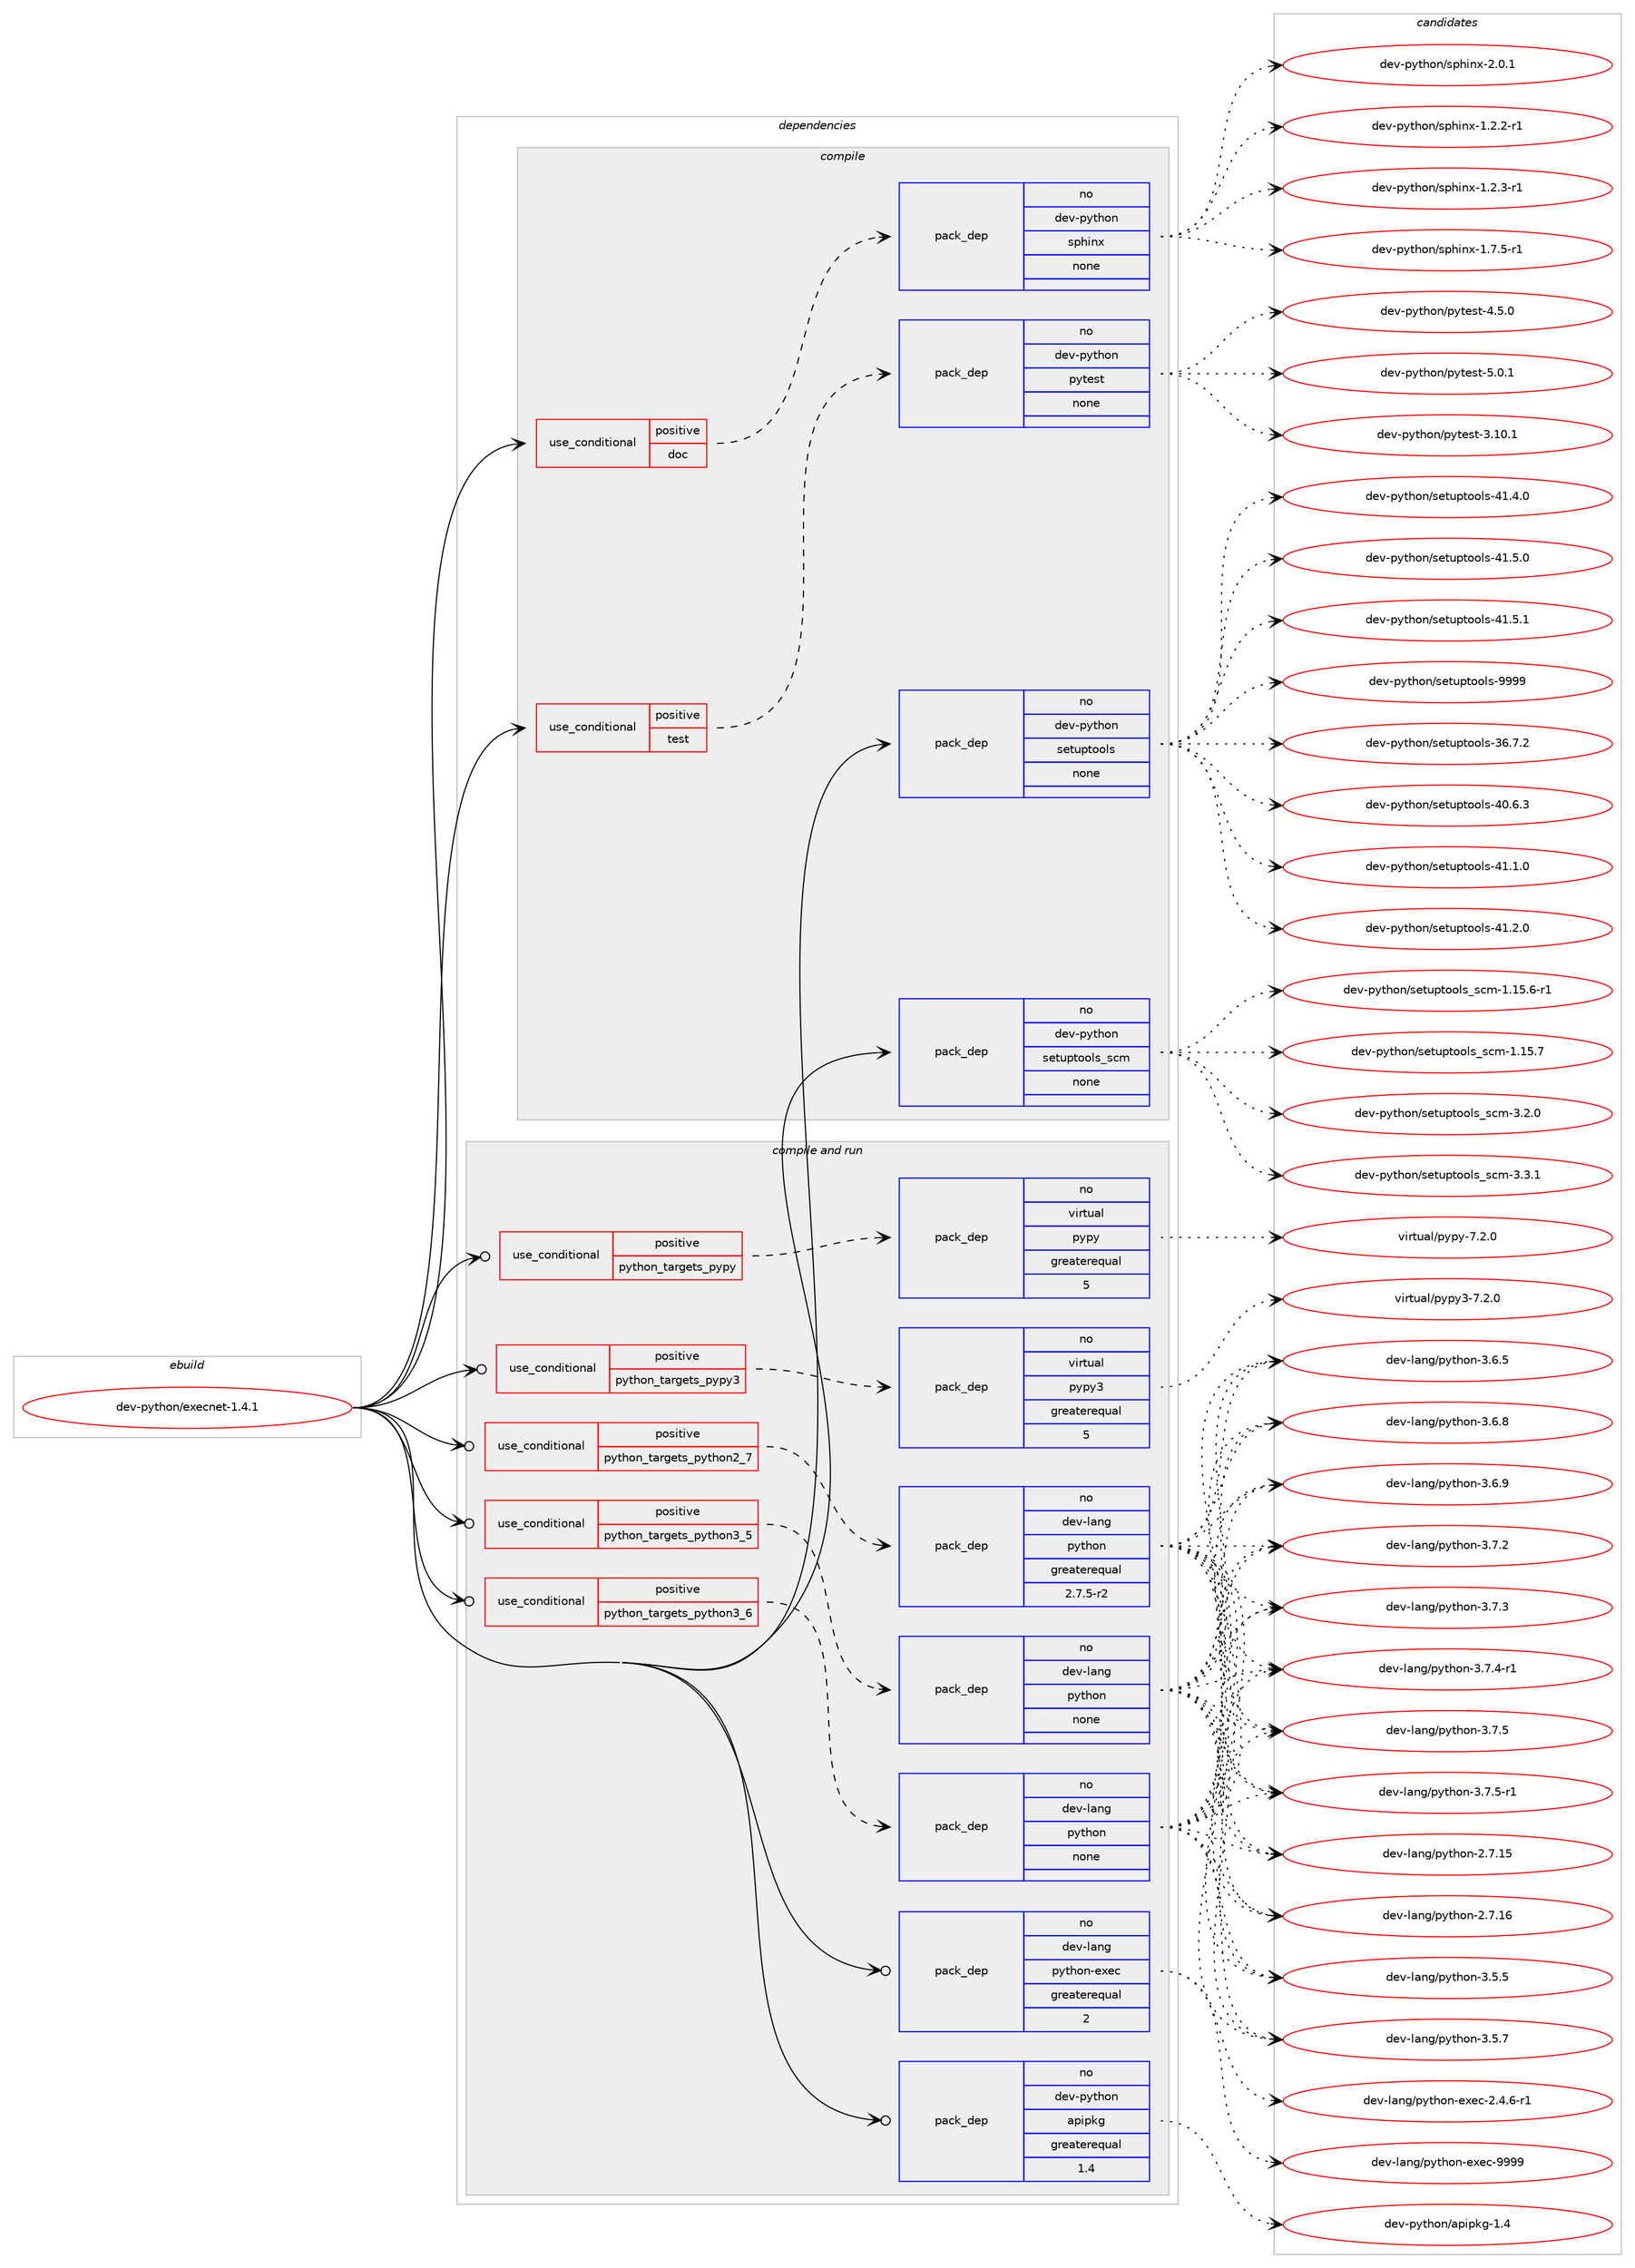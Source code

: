 digraph prolog {

# *************
# Graph options
# *************

newrank=true;
concentrate=true;
compound=true;
graph [rankdir=LR,fontname=Helvetica,fontsize=10,ranksep=1.5];#, ranksep=2.5, nodesep=0.2];
edge  [arrowhead=vee];
node  [fontname=Helvetica,fontsize=10];

# **********
# The ebuild
# **********

subgraph cluster_leftcol {
color=gray;
rank=same;
label=<<i>ebuild</i>>;
id [label="dev-python/execnet-1.4.1", color=red, width=4, href="../dev-python/execnet-1.4.1.svg"];
}

# ****************
# The dependencies
# ****************

subgraph cluster_midcol {
color=gray;
label=<<i>dependencies</i>>;
subgraph cluster_compile {
fillcolor="#eeeeee";
style=filled;
label=<<i>compile</i>>;
subgraph cond139093 {
dependency603706 [label=<<TABLE BORDER="0" CELLBORDER="1" CELLSPACING="0" CELLPADDING="4"><TR><TD ROWSPAN="3" CELLPADDING="10">use_conditional</TD></TR><TR><TD>positive</TD></TR><TR><TD>doc</TD></TR></TABLE>>, shape=none, color=red];
subgraph pack452816 {
dependency603707 [label=<<TABLE BORDER="0" CELLBORDER="1" CELLSPACING="0" CELLPADDING="4" WIDTH="220"><TR><TD ROWSPAN="6" CELLPADDING="30">pack_dep</TD></TR><TR><TD WIDTH="110">no</TD></TR><TR><TD>dev-python</TD></TR><TR><TD>sphinx</TD></TR><TR><TD>none</TD></TR><TR><TD></TD></TR></TABLE>>, shape=none, color=blue];
}
dependency603706:e -> dependency603707:w [weight=20,style="dashed",arrowhead="vee"];
}
id:e -> dependency603706:w [weight=20,style="solid",arrowhead="vee"];
subgraph cond139094 {
dependency603708 [label=<<TABLE BORDER="0" CELLBORDER="1" CELLSPACING="0" CELLPADDING="4"><TR><TD ROWSPAN="3" CELLPADDING="10">use_conditional</TD></TR><TR><TD>positive</TD></TR><TR><TD>test</TD></TR></TABLE>>, shape=none, color=red];
subgraph pack452817 {
dependency603709 [label=<<TABLE BORDER="0" CELLBORDER="1" CELLSPACING="0" CELLPADDING="4" WIDTH="220"><TR><TD ROWSPAN="6" CELLPADDING="30">pack_dep</TD></TR><TR><TD WIDTH="110">no</TD></TR><TR><TD>dev-python</TD></TR><TR><TD>pytest</TD></TR><TR><TD>none</TD></TR><TR><TD></TD></TR></TABLE>>, shape=none, color=blue];
}
dependency603708:e -> dependency603709:w [weight=20,style="dashed",arrowhead="vee"];
}
id:e -> dependency603708:w [weight=20,style="solid",arrowhead="vee"];
subgraph pack452818 {
dependency603710 [label=<<TABLE BORDER="0" CELLBORDER="1" CELLSPACING="0" CELLPADDING="4" WIDTH="220"><TR><TD ROWSPAN="6" CELLPADDING="30">pack_dep</TD></TR><TR><TD WIDTH="110">no</TD></TR><TR><TD>dev-python</TD></TR><TR><TD>setuptools</TD></TR><TR><TD>none</TD></TR><TR><TD></TD></TR></TABLE>>, shape=none, color=blue];
}
id:e -> dependency603710:w [weight=20,style="solid",arrowhead="vee"];
subgraph pack452819 {
dependency603711 [label=<<TABLE BORDER="0" CELLBORDER="1" CELLSPACING="0" CELLPADDING="4" WIDTH="220"><TR><TD ROWSPAN="6" CELLPADDING="30">pack_dep</TD></TR><TR><TD WIDTH="110">no</TD></TR><TR><TD>dev-python</TD></TR><TR><TD>setuptools_scm</TD></TR><TR><TD>none</TD></TR><TR><TD></TD></TR></TABLE>>, shape=none, color=blue];
}
id:e -> dependency603711:w [weight=20,style="solid",arrowhead="vee"];
}
subgraph cluster_compileandrun {
fillcolor="#eeeeee";
style=filled;
label=<<i>compile and run</i>>;
subgraph cond139095 {
dependency603712 [label=<<TABLE BORDER="0" CELLBORDER="1" CELLSPACING="0" CELLPADDING="4"><TR><TD ROWSPAN="3" CELLPADDING="10">use_conditional</TD></TR><TR><TD>positive</TD></TR><TR><TD>python_targets_pypy</TD></TR></TABLE>>, shape=none, color=red];
subgraph pack452820 {
dependency603713 [label=<<TABLE BORDER="0" CELLBORDER="1" CELLSPACING="0" CELLPADDING="4" WIDTH="220"><TR><TD ROWSPAN="6" CELLPADDING="30">pack_dep</TD></TR><TR><TD WIDTH="110">no</TD></TR><TR><TD>virtual</TD></TR><TR><TD>pypy</TD></TR><TR><TD>greaterequal</TD></TR><TR><TD>5</TD></TR></TABLE>>, shape=none, color=blue];
}
dependency603712:e -> dependency603713:w [weight=20,style="dashed",arrowhead="vee"];
}
id:e -> dependency603712:w [weight=20,style="solid",arrowhead="odotvee"];
subgraph cond139096 {
dependency603714 [label=<<TABLE BORDER="0" CELLBORDER="1" CELLSPACING="0" CELLPADDING="4"><TR><TD ROWSPAN="3" CELLPADDING="10">use_conditional</TD></TR><TR><TD>positive</TD></TR><TR><TD>python_targets_pypy3</TD></TR></TABLE>>, shape=none, color=red];
subgraph pack452821 {
dependency603715 [label=<<TABLE BORDER="0" CELLBORDER="1" CELLSPACING="0" CELLPADDING="4" WIDTH="220"><TR><TD ROWSPAN="6" CELLPADDING="30">pack_dep</TD></TR><TR><TD WIDTH="110">no</TD></TR><TR><TD>virtual</TD></TR><TR><TD>pypy3</TD></TR><TR><TD>greaterequal</TD></TR><TR><TD>5</TD></TR></TABLE>>, shape=none, color=blue];
}
dependency603714:e -> dependency603715:w [weight=20,style="dashed",arrowhead="vee"];
}
id:e -> dependency603714:w [weight=20,style="solid",arrowhead="odotvee"];
subgraph cond139097 {
dependency603716 [label=<<TABLE BORDER="0" CELLBORDER="1" CELLSPACING="0" CELLPADDING="4"><TR><TD ROWSPAN="3" CELLPADDING="10">use_conditional</TD></TR><TR><TD>positive</TD></TR><TR><TD>python_targets_python2_7</TD></TR></TABLE>>, shape=none, color=red];
subgraph pack452822 {
dependency603717 [label=<<TABLE BORDER="0" CELLBORDER="1" CELLSPACING="0" CELLPADDING="4" WIDTH="220"><TR><TD ROWSPAN="6" CELLPADDING="30">pack_dep</TD></TR><TR><TD WIDTH="110">no</TD></TR><TR><TD>dev-lang</TD></TR><TR><TD>python</TD></TR><TR><TD>greaterequal</TD></TR><TR><TD>2.7.5-r2</TD></TR></TABLE>>, shape=none, color=blue];
}
dependency603716:e -> dependency603717:w [weight=20,style="dashed",arrowhead="vee"];
}
id:e -> dependency603716:w [weight=20,style="solid",arrowhead="odotvee"];
subgraph cond139098 {
dependency603718 [label=<<TABLE BORDER="0" CELLBORDER="1" CELLSPACING="0" CELLPADDING="4"><TR><TD ROWSPAN="3" CELLPADDING="10">use_conditional</TD></TR><TR><TD>positive</TD></TR><TR><TD>python_targets_python3_5</TD></TR></TABLE>>, shape=none, color=red];
subgraph pack452823 {
dependency603719 [label=<<TABLE BORDER="0" CELLBORDER="1" CELLSPACING="0" CELLPADDING="4" WIDTH="220"><TR><TD ROWSPAN="6" CELLPADDING="30">pack_dep</TD></TR><TR><TD WIDTH="110">no</TD></TR><TR><TD>dev-lang</TD></TR><TR><TD>python</TD></TR><TR><TD>none</TD></TR><TR><TD></TD></TR></TABLE>>, shape=none, color=blue];
}
dependency603718:e -> dependency603719:w [weight=20,style="dashed",arrowhead="vee"];
}
id:e -> dependency603718:w [weight=20,style="solid",arrowhead="odotvee"];
subgraph cond139099 {
dependency603720 [label=<<TABLE BORDER="0" CELLBORDER="1" CELLSPACING="0" CELLPADDING="4"><TR><TD ROWSPAN="3" CELLPADDING="10">use_conditional</TD></TR><TR><TD>positive</TD></TR><TR><TD>python_targets_python3_6</TD></TR></TABLE>>, shape=none, color=red];
subgraph pack452824 {
dependency603721 [label=<<TABLE BORDER="0" CELLBORDER="1" CELLSPACING="0" CELLPADDING="4" WIDTH="220"><TR><TD ROWSPAN="6" CELLPADDING="30">pack_dep</TD></TR><TR><TD WIDTH="110">no</TD></TR><TR><TD>dev-lang</TD></TR><TR><TD>python</TD></TR><TR><TD>none</TD></TR><TR><TD></TD></TR></TABLE>>, shape=none, color=blue];
}
dependency603720:e -> dependency603721:w [weight=20,style="dashed",arrowhead="vee"];
}
id:e -> dependency603720:w [weight=20,style="solid",arrowhead="odotvee"];
subgraph pack452825 {
dependency603722 [label=<<TABLE BORDER="0" CELLBORDER="1" CELLSPACING="0" CELLPADDING="4" WIDTH="220"><TR><TD ROWSPAN="6" CELLPADDING="30">pack_dep</TD></TR><TR><TD WIDTH="110">no</TD></TR><TR><TD>dev-lang</TD></TR><TR><TD>python-exec</TD></TR><TR><TD>greaterequal</TD></TR><TR><TD>2</TD></TR></TABLE>>, shape=none, color=blue];
}
id:e -> dependency603722:w [weight=20,style="solid",arrowhead="odotvee"];
subgraph pack452826 {
dependency603723 [label=<<TABLE BORDER="0" CELLBORDER="1" CELLSPACING="0" CELLPADDING="4" WIDTH="220"><TR><TD ROWSPAN="6" CELLPADDING="30">pack_dep</TD></TR><TR><TD WIDTH="110">no</TD></TR><TR><TD>dev-python</TD></TR><TR><TD>apipkg</TD></TR><TR><TD>greaterequal</TD></TR><TR><TD>1.4</TD></TR></TABLE>>, shape=none, color=blue];
}
id:e -> dependency603723:w [weight=20,style="solid",arrowhead="odotvee"];
}
subgraph cluster_run {
fillcolor="#eeeeee";
style=filled;
label=<<i>run</i>>;
}
}

# **************
# The candidates
# **************

subgraph cluster_choices {
rank=same;
color=gray;
label=<<i>candidates</i>>;

subgraph choice452816 {
color=black;
nodesep=1;
choice10010111845112121116104111110471151121041051101204549465046504511449 [label="dev-python/sphinx-1.2.2-r1", color=red, width=4,href="../dev-python/sphinx-1.2.2-r1.svg"];
choice10010111845112121116104111110471151121041051101204549465046514511449 [label="dev-python/sphinx-1.2.3-r1", color=red, width=4,href="../dev-python/sphinx-1.2.3-r1.svg"];
choice10010111845112121116104111110471151121041051101204549465546534511449 [label="dev-python/sphinx-1.7.5-r1", color=red, width=4,href="../dev-python/sphinx-1.7.5-r1.svg"];
choice1001011184511212111610411111047115112104105110120455046484649 [label="dev-python/sphinx-2.0.1", color=red, width=4,href="../dev-python/sphinx-2.0.1.svg"];
dependency603707:e -> choice10010111845112121116104111110471151121041051101204549465046504511449:w [style=dotted,weight="100"];
dependency603707:e -> choice10010111845112121116104111110471151121041051101204549465046514511449:w [style=dotted,weight="100"];
dependency603707:e -> choice10010111845112121116104111110471151121041051101204549465546534511449:w [style=dotted,weight="100"];
dependency603707:e -> choice1001011184511212111610411111047115112104105110120455046484649:w [style=dotted,weight="100"];
}
subgraph choice452817 {
color=black;
nodesep=1;
choice100101118451121211161041111104711212111610111511645514649484649 [label="dev-python/pytest-3.10.1", color=red, width=4,href="../dev-python/pytest-3.10.1.svg"];
choice1001011184511212111610411111047112121116101115116455246534648 [label="dev-python/pytest-4.5.0", color=red, width=4,href="../dev-python/pytest-4.5.0.svg"];
choice1001011184511212111610411111047112121116101115116455346484649 [label="dev-python/pytest-5.0.1", color=red, width=4,href="../dev-python/pytest-5.0.1.svg"];
dependency603709:e -> choice100101118451121211161041111104711212111610111511645514649484649:w [style=dotted,weight="100"];
dependency603709:e -> choice1001011184511212111610411111047112121116101115116455246534648:w [style=dotted,weight="100"];
dependency603709:e -> choice1001011184511212111610411111047112121116101115116455346484649:w [style=dotted,weight="100"];
}
subgraph choice452818 {
color=black;
nodesep=1;
choice100101118451121211161041111104711510111611711211611111110811545515446554650 [label="dev-python/setuptools-36.7.2", color=red, width=4,href="../dev-python/setuptools-36.7.2.svg"];
choice100101118451121211161041111104711510111611711211611111110811545524846544651 [label="dev-python/setuptools-40.6.3", color=red, width=4,href="../dev-python/setuptools-40.6.3.svg"];
choice100101118451121211161041111104711510111611711211611111110811545524946494648 [label="dev-python/setuptools-41.1.0", color=red, width=4,href="../dev-python/setuptools-41.1.0.svg"];
choice100101118451121211161041111104711510111611711211611111110811545524946504648 [label="dev-python/setuptools-41.2.0", color=red, width=4,href="../dev-python/setuptools-41.2.0.svg"];
choice100101118451121211161041111104711510111611711211611111110811545524946524648 [label="dev-python/setuptools-41.4.0", color=red, width=4,href="../dev-python/setuptools-41.4.0.svg"];
choice100101118451121211161041111104711510111611711211611111110811545524946534648 [label="dev-python/setuptools-41.5.0", color=red, width=4,href="../dev-python/setuptools-41.5.0.svg"];
choice100101118451121211161041111104711510111611711211611111110811545524946534649 [label="dev-python/setuptools-41.5.1", color=red, width=4,href="../dev-python/setuptools-41.5.1.svg"];
choice10010111845112121116104111110471151011161171121161111111081154557575757 [label="dev-python/setuptools-9999", color=red, width=4,href="../dev-python/setuptools-9999.svg"];
dependency603710:e -> choice100101118451121211161041111104711510111611711211611111110811545515446554650:w [style=dotted,weight="100"];
dependency603710:e -> choice100101118451121211161041111104711510111611711211611111110811545524846544651:w [style=dotted,weight="100"];
dependency603710:e -> choice100101118451121211161041111104711510111611711211611111110811545524946494648:w [style=dotted,weight="100"];
dependency603710:e -> choice100101118451121211161041111104711510111611711211611111110811545524946504648:w [style=dotted,weight="100"];
dependency603710:e -> choice100101118451121211161041111104711510111611711211611111110811545524946524648:w [style=dotted,weight="100"];
dependency603710:e -> choice100101118451121211161041111104711510111611711211611111110811545524946534648:w [style=dotted,weight="100"];
dependency603710:e -> choice100101118451121211161041111104711510111611711211611111110811545524946534649:w [style=dotted,weight="100"];
dependency603710:e -> choice10010111845112121116104111110471151011161171121161111111081154557575757:w [style=dotted,weight="100"];
}
subgraph choice452819 {
color=black;
nodesep=1;
choice10010111845112121116104111110471151011161171121161111111081159511599109454946495346544511449 [label="dev-python/setuptools_scm-1.15.6-r1", color=red, width=4,href="../dev-python/setuptools_scm-1.15.6-r1.svg"];
choice1001011184511212111610411111047115101116117112116111111108115951159910945494649534655 [label="dev-python/setuptools_scm-1.15.7", color=red, width=4,href="../dev-python/setuptools_scm-1.15.7.svg"];
choice10010111845112121116104111110471151011161171121161111111081159511599109455146504648 [label="dev-python/setuptools_scm-3.2.0", color=red, width=4,href="../dev-python/setuptools_scm-3.2.0.svg"];
choice10010111845112121116104111110471151011161171121161111111081159511599109455146514649 [label="dev-python/setuptools_scm-3.3.1", color=red, width=4,href="../dev-python/setuptools_scm-3.3.1.svg"];
dependency603711:e -> choice10010111845112121116104111110471151011161171121161111111081159511599109454946495346544511449:w [style=dotted,weight="100"];
dependency603711:e -> choice1001011184511212111610411111047115101116117112116111111108115951159910945494649534655:w [style=dotted,weight="100"];
dependency603711:e -> choice10010111845112121116104111110471151011161171121161111111081159511599109455146504648:w [style=dotted,weight="100"];
dependency603711:e -> choice10010111845112121116104111110471151011161171121161111111081159511599109455146514649:w [style=dotted,weight="100"];
}
subgraph choice452820 {
color=black;
nodesep=1;
choice1181051141161179710847112121112121455546504648 [label="virtual/pypy-7.2.0", color=red, width=4,href="../virtual/pypy-7.2.0.svg"];
dependency603713:e -> choice1181051141161179710847112121112121455546504648:w [style=dotted,weight="100"];
}
subgraph choice452821 {
color=black;
nodesep=1;
choice118105114116117971084711212111212151455546504648 [label="virtual/pypy3-7.2.0", color=red, width=4,href="../virtual/pypy3-7.2.0.svg"];
dependency603715:e -> choice118105114116117971084711212111212151455546504648:w [style=dotted,weight="100"];
}
subgraph choice452822 {
color=black;
nodesep=1;
choice10010111845108971101034711212111610411111045504655464953 [label="dev-lang/python-2.7.15", color=red, width=4,href="../dev-lang/python-2.7.15.svg"];
choice10010111845108971101034711212111610411111045504655464954 [label="dev-lang/python-2.7.16", color=red, width=4,href="../dev-lang/python-2.7.16.svg"];
choice100101118451089711010347112121116104111110455146534653 [label="dev-lang/python-3.5.5", color=red, width=4,href="../dev-lang/python-3.5.5.svg"];
choice100101118451089711010347112121116104111110455146534655 [label="dev-lang/python-3.5.7", color=red, width=4,href="../dev-lang/python-3.5.7.svg"];
choice100101118451089711010347112121116104111110455146544653 [label="dev-lang/python-3.6.5", color=red, width=4,href="../dev-lang/python-3.6.5.svg"];
choice100101118451089711010347112121116104111110455146544656 [label="dev-lang/python-3.6.8", color=red, width=4,href="../dev-lang/python-3.6.8.svg"];
choice100101118451089711010347112121116104111110455146544657 [label="dev-lang/python-3.6.9", color=red, width=4,href="../dev-lang/python-3.6.9.svg"];
choice100101118451089711010347112121116104111110455146554650 [label="dev-lang/python-3.7.2", color=red, width=4,href="../dev-lang/python-3.7.2.svg"];
choice100101118451089711010347112121116104111110455146554651 [label="dev-lang/python-3.7.3", color=red, width=4,href="../dev-lang/python-3.7.3.svg"];
choice1001011184510897110103471121211161041111104551465546524511449 [label="dev-lang/python-3.7.4-r1", color=red, width=4,href="../dev-lang/python-3.7.4-r1.svg"];
choice100101118451089711010347112121116104111110455146554653 [label="dev-lang/python-3.7.5", color=red, width=4,href="../dev-lang/python-3.7.5.svg"];
choice1001011184510897110103471121211161041111104551465546534511449 [label="dev-lang/python-3.7.5-r1", color=red, width=4,href="../dev-lang/python-3.7.5-r1.svg"];
dependency603717:e -> choice10010111845108971101034711212111610411111045504655464953:w [style=dotted,weight="100"];
dependency603717:e -> choice10010111845108971101034711212111610411111045504655464954:w [style=dotted,weight="100"];
dependency603717:e -> choice100101118451089711010347112121116104111110455146534653:w [style=dotted,weight="100"];
dependency603717:e -> choice100101118451089711010347112121116104111110455146534655:w [style=dotted,weight="100"];
dependency603717:e -> choice100101118451089711010347112121116104111110455146544653:w [style=dotted,weight="100"];
dependency603717:e -> choice100101118451089711010347112121116104111110455146544656:w [style=dotted,weight="100"];
dependency603717:e -> choice100101118451089711010347112121116104111110455146544657:w [style=dotted,weight="100"];
dependency603717:e -> choice100101118451089711010347112121116104111110455146554650:w [style=dotted,weight="100"];
dependency603717:e -> choice100101118451089711010347112121116104111110455146554651:w [style=dotted,weight="100"];
dependency603717:e -> choice1001011184510897110103471121211161041111104551465546524511449:w [style=dotted,weight="100"];
dependency603717:e -> choice100101118451089711010347112121116104111110455146554653:w [style=dotted,weight="100"];
dependency603717:e -> choice1001011184510897110103471121211161041111104551465546534511449:w [style=dotted,weight="100"];
}
subgraph choice452823 {
color=black;
nodesep=1;
choice10010111845108971101034711212111610411111045504655464953 [label="dev-lang/python-2.7.15", color=red, width=4,href="../dev-lang/python-2.7.15.svg"];
choice10010111845108971101034711212111610411111045504655464954 [label="dev-lang/python-2.7.16", color=red, width=4,href="../dev-lang/python-2.7.16.svg"];
choice100101118451089711010347112121116104111110455146534653 [label="dev-lang/python-3.5.5", color=red, width=4,href="../dev-lang/python-3.5.5.svg"];
choice100101118451089711010347112121116104111110455146534655 [label="dev-lang/python-3.5.7", color=red, width=4,href="../dev-lang/python-3.5.7.svg"];
choice100101118451089711010347112121116104111110455146544653 [label="dev-lang/python-3.6.5", color=red, width=4,href="../dev-lang/python-3.6.5.svg"];
choice100101118451089711010347112121116104111110455146544656 [label="dev-lang/python-3.6.8", color=red, width=4,href="../dev-lang/python-3.6.8.svg"];
choice100101118451089711010347112121116104111110455146544657 [label="dev-lang/python-3.6.9", color=red, width=4,href="../dev-lang/python-3.6.9.svg"];
choice100101118451089711010347112121116104111110455146554650 [label="dev-lang/python-3.7.2", color=red, width=4,href="../dev-lang/python-3.7.2.svg"];
choice100101118451089711010347112121116104111110455146554651 [label="dev-lang/python-3.7.3", color=red, width=4,href="../dev-lang/python-3.7.3.svg"];
choice1001011184510897110103471121211161041111104551465546524511449 [label="dev-lang/python-3.7.4-r1", color=red, width=4,href="../dev-lang/python-3.7.4-r1.svg"];
choice100101118451089711010347112121116104111110455146554653 [label="dev-lang/python-3.7.5", color=red, width=4,href="../dev-lang/python-3.7.5.svg"];
choice1001011184510897110103471121211161041111104551465546534511449 [label="dev-lang/python-3.7.5-r1", color=red, width=4,href="../dev-lang/python-3.7.5-r1.svg"];
dependency603719:e -> choice10010111845108971101034711212111610411111045504655464953:w [style=dotted,weight="100"];
dependency603719:e -> choice10010111845108971101034711212111610411111045504655464954:w [style=dotted,weight="100"];
dependency603719:e -> choice100101118451089711010347112121116104111110455146534653:w [style=dotted,weight="100"];
dependency603719:e -> choice100101118451089711010347112121116104111110455146534655:w [style=dotted,weight="100"];
dependency603719:e -> choice100101118451089711010347112121116104111110455146544653:w [style=dotted,weight="100"];
dependency603719:e -> choice100101118451089711010347112121116104111110455146544656:w [style=dotted,weight="100"];
dependency603719:e -> choice100101118451089711010347112121116104111110455146544657:w [style=dotted,weight="100"];
dependency603719:e -> choice100101118451089711010347112121116104111110455146554650:w [style=dotted,weight="100"];
dependency603719:e -> choice100101118451089711010347112121116104111110455146554651:w [style=dotted,weight="100"];
dependency603719:e -> choice1001011184510897110103471121211161041111104551465546524511449:w [style=dotted,weight="100"];
dependency603719:e -> choice100101118451089711010347112121116104111110455146554653:w [style=dotted,weight="100"];
dependency603719:e -> choice1001011184510897110103471121211161041111104551465546534511449:w [style=dotted,weight="100"];
}
subgraph choice452824 {
color=black;
nodesep=1;
choice10010111845108971101034711212111610411111045504655464953 [label="dev-lang/python-2.7.15", color=red, width=4,href="../dev-lang/python-2.7.15.svg"];
choice10010111845108971101034711212111610411111045504655464954 [label="dev-lang/python-2.7.16", color=red, width=4,href="../dev-lang/python-2.7.16.svg"];
choice100101118451089711010347112121116104111110455146534653 [label="dev-lang/python-3.5.5", color=red, width=4,href="../dev-lang/python-3.5.5.svg"];
choice100101118451089711010347112121116104111110455146534655 [label="dev-lang/python-3.5.7", color=red, width=4,href="../dev-lang/python-3.5.7.svg"];
choice100101118451089711010347112121116104111110455146544653 [label="dev-lang/python-3.6.5", color=red, width=4,href="../dev-lang/python-3.6.5.svg"];
choice100101118451089711010347112121116104111110455146544656 [label="dev-lang/python-3.6.8", color=red, width=4,href="../dev-lang/python-3.6.8.svg"];
choice100101118451089711010347112121116104111110455146544657 [label="dev-lang/python-3.6.9", color=red, width=4,href="../dev-lang/python-3.6.9.svg"];
choice100101118451089711010347112121116104111110455146554650 [label="dev-lang/python-3.7.2", color=red, width=4,href="../dev-lang/python-3.7.2.svg"];
choice100101118451089711010347112121116104111110455146554651 [label="dev-lang/python-3.7.3", color=red, width=4,href="../dev-lang/python-3.7.3.svg"];
choice1001011184510897110103471121211161041111104551465546524511449 [label="dev-lang/python-3.7.4-r1", color=red, width=4,href="../dev-lang/python-3.7.4-r1.svg"];
choice100101118451089711010347112121116104111110455146554653 [label="dev-lang/python-3.7.5", color=red, width=4,href="../dev-lang/python-3.7.5.svg"];
choice1001011184510897110103471121211161041111104551465546534511449 [label="dev-lang/python-3.7.5-r1", color=red, width=4,href="../dev-lang/python-3.7.5-r1.svg"];
dependency603721:e -> choice10010111845108971101034711212111610411111045504655464953:w [style=dotted,weight="100"];
dependency603721:e -> choice10010111845108971101034711212111610411111045504655464954:w [style=dotted,weight="100"];
dependency603721:e -> choice100101118451089711010347112121116104111110455146534653:w [style=dotted,weight="100"];
dependency603721:e -> choice100101118451089711010347112121116104111110455146534655:w [style=dotted,weight="100"];
dependency603721:e -> choice100101118451089711010347112121116104111110455146544653:w [style=dotted,weight="100"];
dependency603721:e -> choice100101118451089711010347112121116104111110455146544656:w [style=dotted,weight="100"];
dependency603721:e -> choice100101118451089711010347112121116104111110455146544657:w [style=dotted,weight="100"];
dependency603721:e -> choice100101118451089711010347112121116104111110455146554650:w [style=dotted,weight="100"];
dependency603721:e -> choice100101118451089711010347112121116104111110455146554651:w [style=dotted,weight="100"];
dependency603721:e -> choice1001011184510897110103471121211161041111104551465546524511449:w [style=dotted,weight="100"];
dependency603721:e -> choice100101118451089711010347112121116104111110455146554653:w [style=dotted,weight="100"];
dependency603721:e -> choice1001011184510897110103471121211161041111104551465546534511449:w [style=dotted,weight="100"];
}
subgraph choice452825 {
color=black;
nodesep=1;
choice10010111845108971101034711212111610411111045101120101994550465246544511449 [label="dev-lang/python-exec-2.4.6-r1", color=red, width=4,href="../dev-lang/python-exec-2.4.6-r1.svg"];
choice10010111845108971101034711212111610411111045101120101994557575757 [label="dev-lang/python-exec-9999", color=red, width=4,href="../dev-lang/python-exec-9999.svg"];
dependency603722:e -> choice10010111845108971101034711212111610411111045101120101994550465246544511449:w [style=dotted,weight="100"];
dependency603722:e -> choice10010111845108971101034711212111610411111045101120101994557575757:w [style=dotted,weight="100"];
}
subgraph choice452826 {
color=black;
nodesep=1;
choice10010111845112121116104111110479711210511210710345494652 [label="dev-python/apipkg-1.4", color=red, width=4,href="../dev-python/apipkg-1.4.svg"];
dependency603723:e -> choice10010111845112121116104111110479711210511210710345494652:w [style=dotted,weight="100"];
}
}

}
